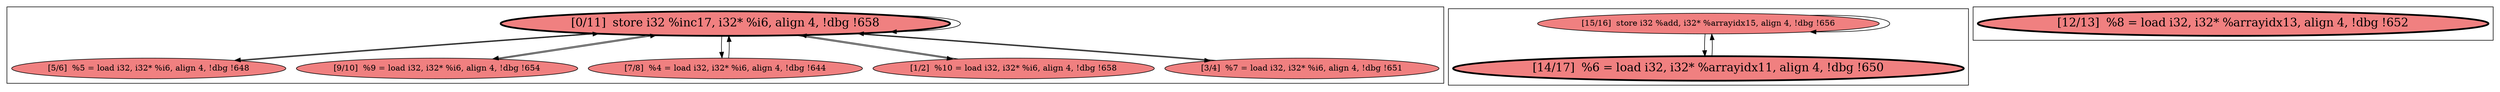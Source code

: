 
digraph G {



node146->node144 [ ]
node146->node142 [ ]
node144->node146 [ ]
node142->node146 [ ]
node146->node143 [ ]
node143->node146 [ ]
node148->node148 [ ]
node149->node148 [ ]
node146->node147 [ ]
node148->node149 [ ]
node147->node146 [ ]
node145->node146 [ ]
node146->node146 [ ]
node146->node145 [ ]


subgraph cluster2 {


node150 [penwidth=3.0,fontsize=20,fillcolor=lightcoral,label="[12/13]  %8 = load i32, i32* %arrayidx13, align 4, !dbg !652",shape=ellipse,style=filled ]



}

subgraph cluster0 {


node147 [fillcolor=lightcoral,label="[1/2]  %10 = load i32, i32* %i6, align 4, !dbg !658",shape=ellipse,style=filled ]
node145 [fillcolor=lightcoral,label="[3/4]  %7 = load i32, i32* %i6, align 4, !dbg !651",shape=ellipse,style=filled ]
node144 [fillcolor=lightcoral,label="[5/6]  %5 = load i32, i32* %i6, align 4, !dbg !648",shape=ellipse,style=filled ]
node142 [fillcolor=lightcoral,label="[9/10]  %9 = load i32, i32* %i6, align 4, !dbg !654",shape=ellipse,style=filled ]
node146 [penwidth=3.0,fontsize=20,fillcolor=lightcoral,label="[0/11]  store i32 %inc17, i32* %i6, align 4, !dbg !658",shape=ellipse,style=filled ]
node143 [fillcolor=lightcoral,label="[7/8]  %4 = load i32, i32* %i6, align 4, !dbg !644",shape=ellipse,style=filled ]



}

subgraph cluster1 {


node149 [penwidth=3.0,fontsize=20,fillcolor=lightcoral,label="[14/17]  %6 = load i32, i32* %arrayidx11, align 4, !dbg !650",shape=ellipse,style=filled ]
node148 [fillcolor=lightcoral,label="[15/16]  store i32 %add, i32* %arrayidx15, align 4, !dbg !656",shape=ellipse,style=filled ]



}

}
